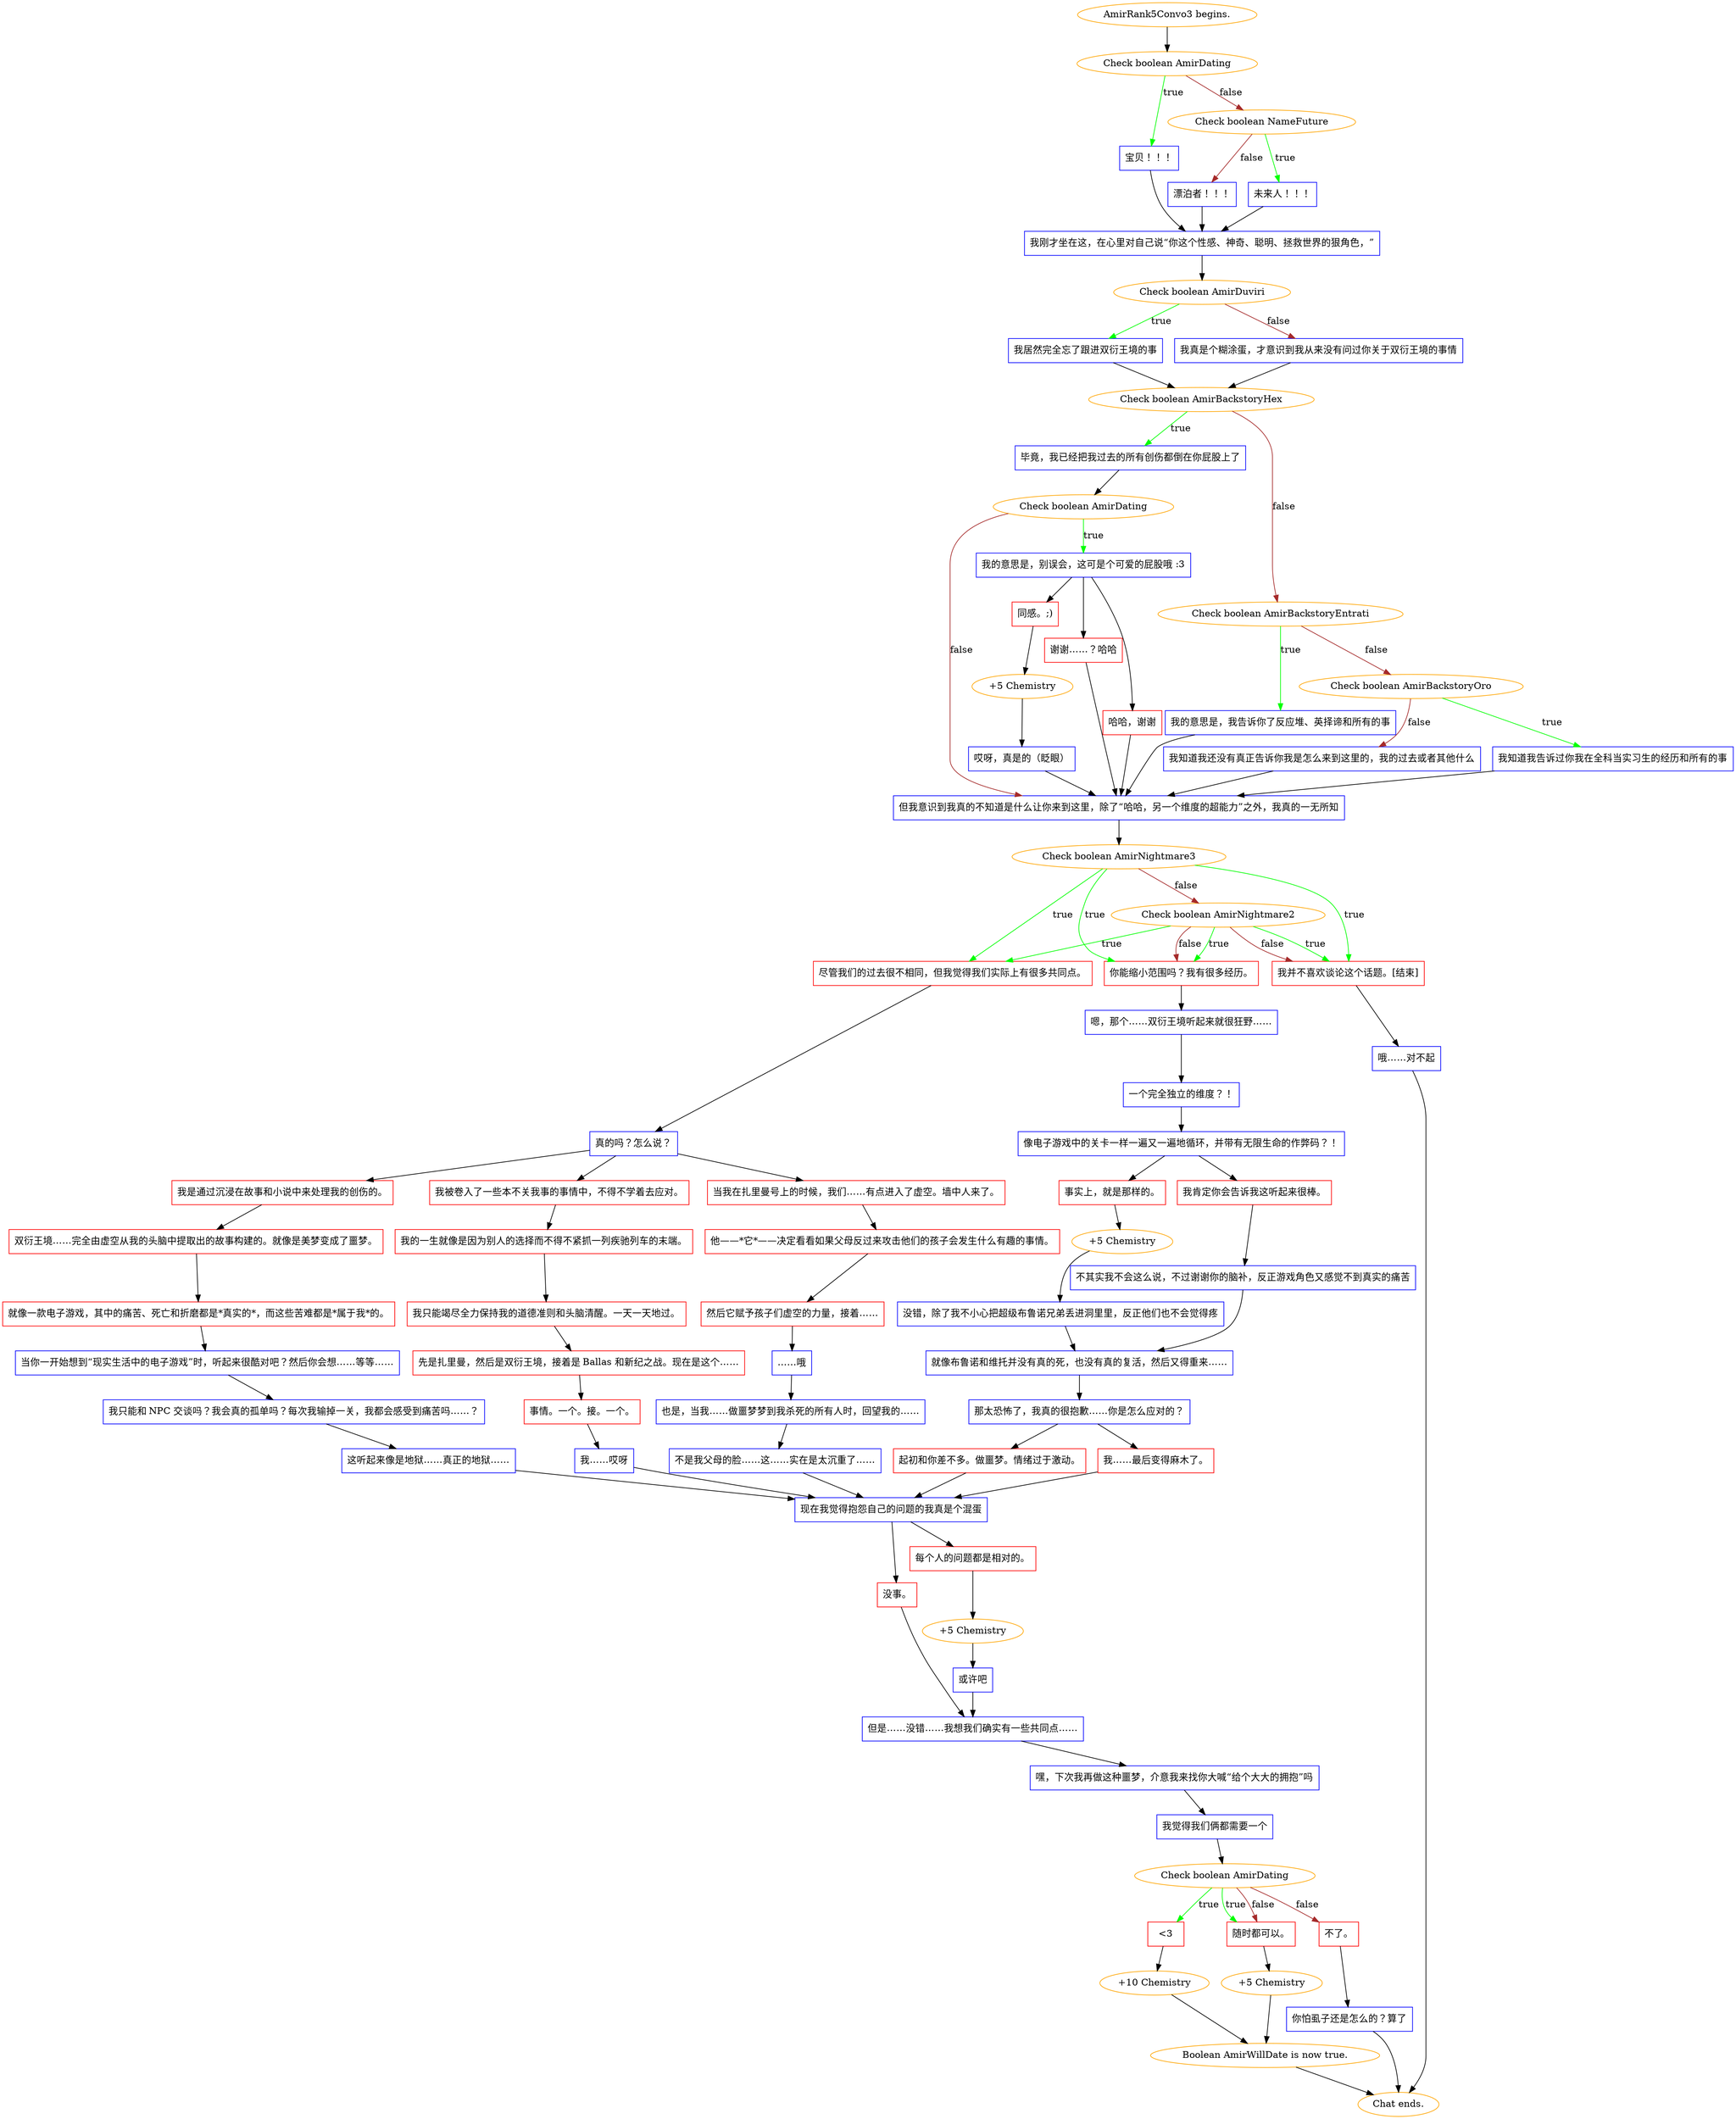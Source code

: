 digraph {
	"AmirRank5Convo3 begins." [color=orange];
		"AmirRank5Convo3 begins." -> j2650937555;
	j2650937555 [label="Check boolean AmirDating",color=orange];
		j2650937555 -> j1683553330 [label=true,color=green];
		j2650937555 -> j3219616308 [label=false,color=brown];
	j1683553330 [label="宝贝！！！",shape=box,color=blue];
		j1683553330 -> j909647265;
	j3219616308 [label="Check boolean NameFuture",color=orange];
		j3219616308 -> j1246006411 [label=true,color=green];
		j3219616308 -> j1347564007 [label=false,color=brown];
	j909647265 [label="我刚才坐在这，在心里对自己说“你这个性感、神奇、聪明、拯救世界的狠角色，”",shape=box,color=blue];
		j909647265 -> j4283957504;
	j1246006411 [label="未来人！！！",shape=box,color=blue];
		j1246006411 -> j909647265;
	j1347564007 [label="漂泊者！！！",shape=box,color=blue];
		j1347564007 -> j909647265;
	j4283957504 [label="Check boolean AmirDuviri",color=orange];
		j4283957504 -> j2694564001 [label=true,color=green];
		j4283957504 -> j2111853109 [label=false,color=brown];
	j2694564001 [label="我居然完全忘了跟进双衍王境的事",shape=box,color=blue];
		j2694564001 -> j1452669816;
	j2111853109 [label="我真是个糊涂蛋，才意识到我从来没有问过你关于双衍王境的事情",shape=box,color=blue];
		j2111853109 -> j1452669816;
	j1452669816 [label="Check boolean AmirBackstoryHex",color=orange];
		j1452669816 -> j3171247021 [label=true,color=green];
		j1452669816 -> j2445936876 [label=false,color=brown];
	j3171247021 [label="毕竟，我已经把我过去的所有创伤都倒在你屁股上了",shape=box,color=blue];
		j3171247021 -> j1853334382;
	j2445936876 [label="Check boolean AmirBackstoryEntrati",color=orange];
		j2445936876 -> j4139023935 [label=true,color=green];
		j2445936876 -> j2190704803 [label=false,color=brown];
	j1853334382 [label="Check boolean AmirDating",color=orange];
		j1853334382 -> j3376117004 [label=true,color=green];
		j1853334382 -> j2067324269 [label=false,color=brown];
	j4139023935 [label="我的意思是，我告诉你了反应堆、英择谛和所有的事",shape=box,color=blue];
		j4139023935 -> j2067324269;
	j2190704803 [label="Check boolean AmirBackstoryOro",color=orange];
		j2190704803 -> j1876925258 [label=true,color=green];
		j2190704803 -> j3684381066 [label=false,color=brown];
	j3376117004 [label="我的意思是，别误会，这可是个可爱的屁股哦 :3",shape=box,color=blue];
		j3376117004 -> j3050731174;
		j3376117004 -> j1414502347;
		j3376117004 -> j3987519735;
	j2067324269 [label="但我意识到我真的不知道是什么让你来到这里，除了“哈哈，另一个维度的超能力”之外，我真的一无所知",shape=box,color=blue];
		j2067324269 -> j1386368209;
	j1876925258 [label="我知道我告诉过你我在全科当实习生的经历和所有的事",shape=box,color=blue];
		j1876925258 -> j2067324269;
	j3684381066 [label="我知道我还没有真正告诉你我是怎么来到这里的，我的过去或者其他什么",shape=box,color=blue];
		j3684381066 -> j2067324269;
	j3050731174 [label="谢谢……？哈哈",shape=box,color=red];
		j3050731174 -> j2067324269;
	j1414502347 [label="哈哈，谢谢",shape=box,color=red];
		j1414502347 -> j2067324269;
	j3987519735 [label="同感。;)",shape=box,color=red];
		j3987519735 -> j3427098875;
	j1386368209 [label="Check boolean AmirNightmare3",color=orange];
		j1386368209 -> j1103624469 [label=true,color=green];
		j1386368209 -> j2576995239 [label=true,color=green];
		j1386368209 -> j4152236054 [label=true,color=green];
		j1386368209 -> j2314003121 [label=false,color=brown];
	j3427098875 [label="+5 Chemistry",color=orange];
		j3427098875 -> j1579675578;
	j1103624469 [label="尽管我们的过去很不相同，但我觉得我们实际上有很多共同点。",shape=box,color=red];
		j1103624469 -> j2154246093;
	j2576995239 [label="你能缩小范围吗？我有很多经历。",shape=box,color=red];
		j2576995239 -> j3933499218;
	j4152236054 [label="我并不喜欢谈论这个话题。[结束]",shape=box,color=red];
		j4152236054 -> j2815198923;
	j2314003121 [label="Check boolean AmirNightmare2",color=orange];
		j2314003121 -> j1103624469 [label=true,color=green];
		j2314003121 -> j2576995239 [label=true,color=green];
		j2314003121 -> j4152236054 [label=true,color=green];
		j2314003121 -> j2576995239 [label=false,color=brown];
		j2314003121 -> j4152236054 [label=false,color=brown];
	j1579675578 [label="哎呀，真是的（眨眼）",shape=box,color=blue];
		j1579675578 -> j2067324269;
	j2154246093 [label="真的吗？怎么说？",shape=box,color=blue];
		j2154246093 -> j2850110674;
		j2154246093 -> j49027788;
		j2154246093 -> j1895045300;
	j3933499218 [label="嗯，那个……双衍王境听起来就很狂野……",shape=box,color=blue];
		j3933499218 -> j1658107901;
	j2815198923 [label="哦……对不起",shape=box,color=blue];
		j2815198923 -> "Chat ends.";
	j2850110674 [label="我是通过沉浸在故事和小说中来处理我的创伤的。",shape=box,color=red];
		j2850110674 -> j1308899018;
	j49027788 [label="我被卷入了一些本不关我事的事情中，不得不学着去应对。",shape=box,color=red];
		j49027788 -> j706261947;
	j1895045300 [label="当我在扎里曼号上的时候，我们……有点进入了虚空。墙中人来了。",shape=box,color=red];
		j1895045300 -> j3726934488;
	j1658107901 [label="一个完全独立的维度？！",shape=box,color=blue];
		j1658107901 -> j2432891547;
	"Chat ends." [color=orange];
	j1308899018 [label="双衍王境……完全由虚空从我的头脑中提取出的故事构建的。就像是美梦变成了噩梦。",shape=box,color=red];
		j1308899018 -> j1234071168;
	j706261947 [label="我的一生就像是因为别人的选择而不得不紧抓一列疾驰列车的末端。",shape=box,color=red];
		j706261947 -> j955259452;
	j3726934488 [label="他——*它*——决定看看如果父母反过来攻击他们的孩子会发生什么有趣的事情。",shape=box,color=red];
		j3726934488 -> j105113451;
	j2432891547 [label="像电子游戏中的关卡一样一遍又一遍地循环，并带有无限生命的作弊码？！",shape=box,color=blue];
		j2432891547 -> j1046836745;
		j2432891547 -> j3174767729;
	j1234071168 [label="就像一款电子游戏，其中的痛苦、死亡和折磨都是*真实的*，而这些苦难都是*属于我*的。",shape=box,color=red];
		j1234071168 -> j3531825774;
	j955259452 [label="我只能竭尽全力保持我的道德准则和头脑清醒。一天一天地过。",shape=box,color=red];
		j955259452 -> j2739905138;
	j105113451 [label="然后它赋予孩子们虚空的力量，接着……",shape=box,color=red];
		j105113451 -> j1655027433;
	j1046836745 [label="我肯定你会告诉我这听起来很棒。",shape=box,color=red];
		j1046836745 -> j290553251;
	j3174767729 [label="事实上，就是那样的。",shape=box,color=red];
		j3174767729 -> j362584608;
	j3531825774 [label="当你一开始想到“现实生活中的电子游戏”时，听起来很酷对吧？然后你会想……等等……",shape=box,color=blue];
		j3531825774 -> j2116546276;
	j2739905138 [label="先是扎里曼，然后是双衍王境，接着是 Ballas 和新纪之战。现在是这个……",shape=box,color=red];
		j2739905138 -> j2746620412;
	j1655027433 [label="……哦",shape=box,color=blue];
		j1655027433 -> j286937091;
	j290553251 [label="不其实我不会这么说，不过谢谢你的脑补，反正游戏角色又感觉不到真实的痛苦",shape=box,color=blue];
		j290553251 -> j3994478360;
	j362584608 [label="+5 Chemistry",color=orange];
		j362584608 -> j2298328865;
	j2116546276 [label="我只能和 NPC 交谈吗？我会真的孤单吗？每次我输掉一关，我都会感受到痛苦吗……？",shape=box,color=blue];
		j2116546276 -> j3845568945;
	j2746620412 [label="事情。一个。接。一个。",shape=box,color=red];
		j2746620412 -> j3007786885;
	j286937091 [label="也是，当我……做噩梦梦到我杀死的所有人时，回望我的……",shape=box,color=blue];
		j286937091 -> j3301166840;
	j3994478360 [label="就像布鲁诺和维托并没有真的死，也没有真的复活，然后又得重来……",shape=box,color=blue];
		j3994478360 -> j2843639545;
	j2298328865 [label="没错，除了我不小心把超级布鲁诺兄弟丢进洞里里，反正他们也不会觉得疼",shape=box,color=blue];
		j2298328865 -> j3994478360;
	j3845568945 [label="这听起来像是地狱……真正的地狱……",shape=box,color=blue];
		j3845568945 -> j1866831591;
	j3007786885 [label="我……哎呀",shape=box,color=blue];
		j3007786885 -> j1866831591;
	j3301166840 [label="不是我父母的脸……这……实在是太沉重了……",shape=box,color=blue];
		j3301166840 -> j1866831591;
	j2843639545 [label="那太恐怖了，我真的很抱歉……你是怎么应对的？",shape=box,color=blue];
		j2843639545 -> j2503921421;
		j2843639545 -> j1274566043;
	j1866831591 [label="现在我觉得抱怨自己的问题的我真是个混蛋",shape=box,color=blue];
		j1866831591 -> j3768871747;
		j1866831591 -> j1682700787;
	j2503921421 [label="起初和你差不多。做噩梦。情绪过于激动。",shape=box,color=red];
		j2503921421 -> j1866831591;
	j1274566043 [label="我……最后变得麻木了。",shape=box,color=red];
		j1274566043 -> j1866831591;
	j3768871747 [label="没事。",shape=box,color=red];
		j3768871747 -> j2224850135;
	j1682700787 [label="每个人的问题都是相对的。",shape=box,color=red];
		j1682700787 -> j87515763;
	j2224850135 [label="但是……没错……我想我们确实有一些共同点……",shape=box,color=blue];
		j2224850135 -> j2103807002;
	j87515763 [label="+5 Chemistry",color=orange];
		j87515763 -> j1061427295;
	j2103807002 [label="嘿，下次我再做这种噩梦，介意我来找你大喊“给个大大的拥抱”吗",shape=box,color=blue];
		j2103807002 -> j918880635;
	j1061427295 [label="或许吧",shape=box,color=blue];
		j1061427295 -> j2224850135;
	j918880635 [label="我觉得我们俩都需要一个",shape=box,color=blue];
		j918880635 -> j3439893062;
	j3439893062 [label="Check boolean AmirDating",color=orange];
		j3439893062 -> j180809753 [label=true,color=green];
		j3439893062 -> j3790336918 [label=true,color=green];
		j3439893062 -> j3790336918 [label=false,color=brown];
		j3439893062 -> j1526738970 [label=false,color=brown];
	j180809753 [label="<3",shape=box,color=red];
		j180809753 -> j1720236604;
	j3790336918 [label="随时都可以。",shape=box,color=red];
		j3790336918 -> j2463344579;
	j1526738970 [label="不了。",shape=box,color=red];
		j1526738970 -> j58263111;
	j1720236604 [label="+10 Chemistry",color=orange];
		j1720236604 -> j1538486228;
	j2463344579 [label="+5 Chemistry",color=orange];
		j2463344579 -> j1538486228;
	j58263111 [label="你怕虱子还是怎么的？算了",shape=box,color=blue];
		j58263111 -> "Chat ends.";
	j1538486228 [label="Boolean AmirWillDate is now true.",color=orange];
		j1538486228 -> "Chat ends.";
}